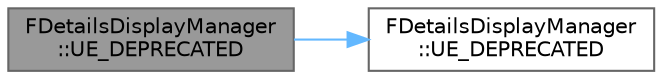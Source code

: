 digraph "FDetailsDisplayManager::UE_DEPRECATED"
{
 // INTERACTIVE_SVG=YES
 // LATEX_PDF_SIZE
  bgcolor="transparent";
  edge [fontname=Helvetica,fontsize=10,labelfontname=Helvetica,labelfontsize=10];
  node [fontname=Helvetica,fontsize=10,shape=box,height=0.2,width=0.4];
  rankdir="LR";
  Node1 [id="Node000001",label="FDetailsDisplayManager\l::UE_DEPRECATED",height=0.2,width=0.4,color="gray40", fillcolor="grey60", style="filled", fontcolor="black",tooltip="Returns a builder class which will generate a widget in place of the Extension widgets on an item row..."];
  Node1 -> Node2 [id="edge1_Node000001_Node000002",color="steelblue1",style="solid",tooltip=" "];
  Node2 [id="Node000002",label="FDetailsDisplayManager\l::UE_DEPRECATED",height=0.2,width=0.4,color="grey40", fillcolor="white", style="filled",URL="$d3/d66/classFDetailsDisplayManager.html#afdc5381d6450e53887b9106f253c2738",tooltip="Returns a widget which will show in place of the reset to default button, or a nullptr if the default..."];
}
